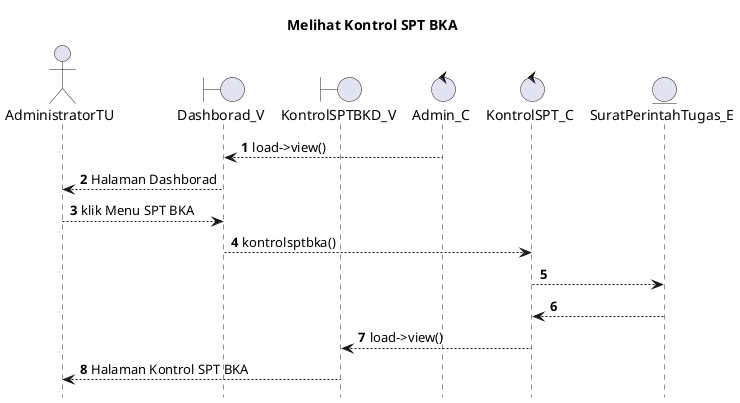 @startuml

autonumber
hide footbox
title Melihat Kontrol SPT BKA

Actor AdministratorTU
boundary Dashborad_V
boundary KontrolSPTBKD_V
control Admin_C
control KontrolSPT_C
Entity SuratPerintahTugas_E

Admin_C --> Dashborad_V: load->view()
Dashborad_V --> AdministratorTU: Halaman Dashborad
AdministratorTU --> Dashborad_V: klik Menu SPT BKA
Dashborad_V --> KontrolSPT_C: kontrolsptbka()
KontrolSPT_C --> SuratPerintahTugas_E:
    
    SuratPerintahTugas_E --> KontrolSPT_C:
    KontrolSPT_C --> KontrolSPTBKD_V: load->view()
    KontrolSPTBKD_V --> AdministratorTU: Halaman Kontrol SPT BKA

@enduml